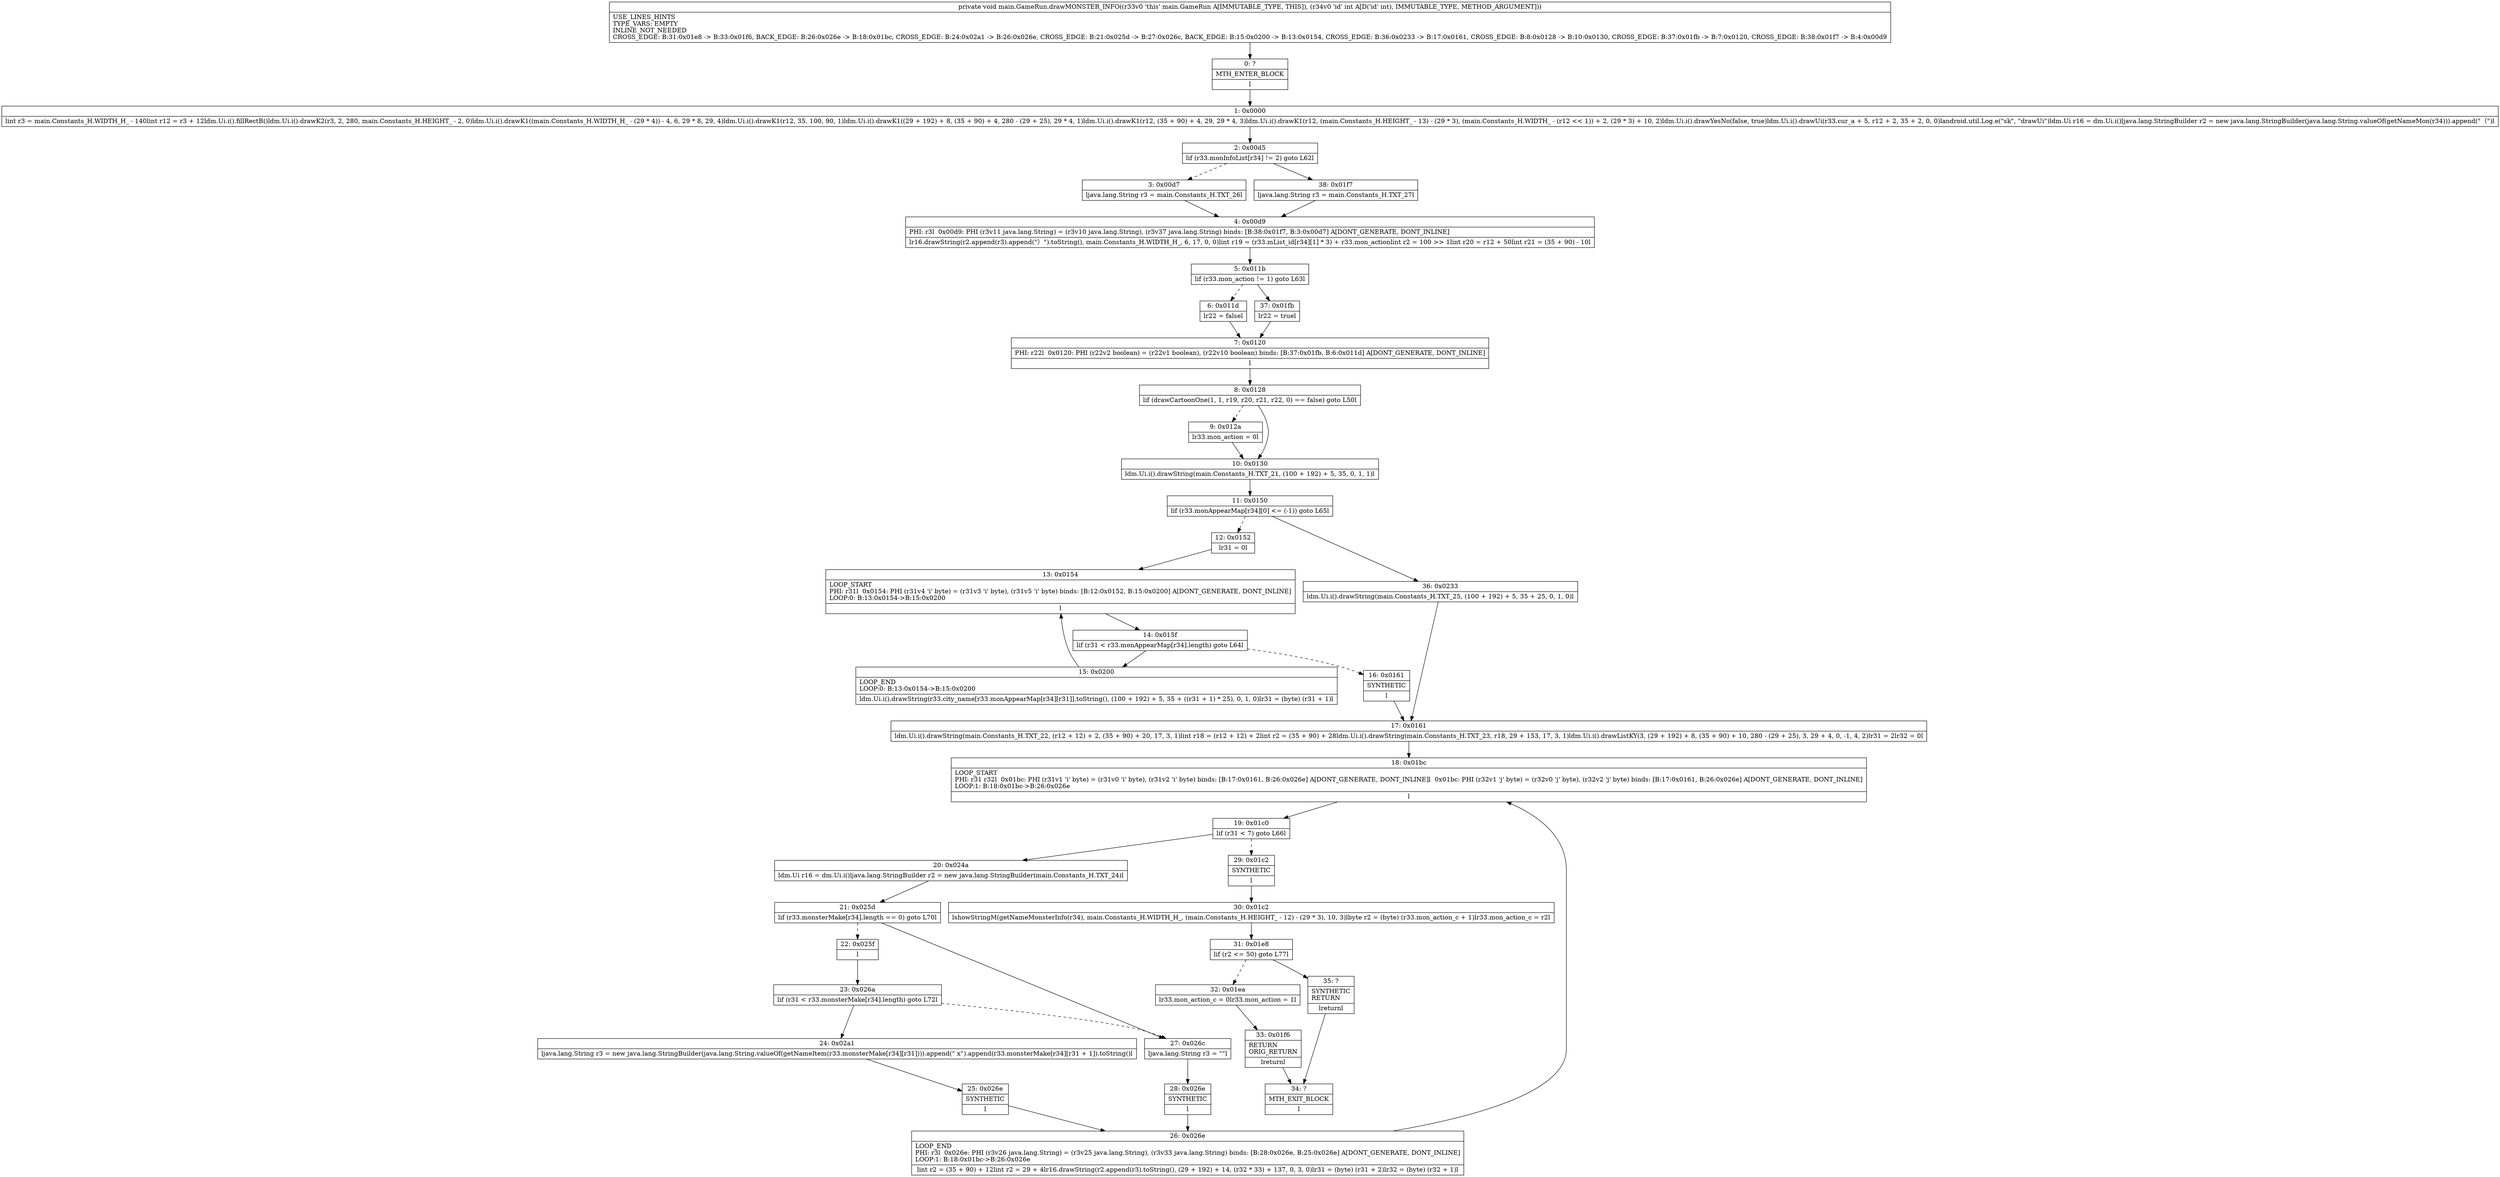 digraph "CFG formain.GameRun.drawMONSTER_INFO(I)V" {
Node_0 [shape=record,label="{0\:\ ?|MTH_ENTER_BLOCK\l|l}"];
Node_1 [shape=record,label="{1\:\ 0x0000|lint r3 = main.Constants_H.WIDTH_H_ \- 140lint r12 = r3 + 12ldm.Ui.i().fillRectB()ldm.Ui.i().drawK2(r3, 2, 280, main.Constants_H.HEIGHT_ \- 2, 0)ldm.Ui.i().drawK1((main.Constants_H.WIDTH_H_ \- (29 * 4)) \- 4, 6, 29 * 8, 29, 4)ldm.Ui.i().drawK1(r12, 35, 100, 90, 1)ldm.Ui.i().drawK1((29 + 192) + 8, (35 + 90) + 4, 280 \- (29 + 25), 29 * 4, 1)ldm.Ui.i().drawK1(r12, (35 + 90) + 4, 29, 29 * 4, 3)ldm.Ui.i().drawK1(r12, (main.Constants_H.HEIGHT_ \- 13) \- (29 * 3), (main.Constants_H.WIDTH_ \- (r12 \<\< 1)) + 2, (29 * 3) + 10, 2)ldm.Ui.i().drawYesNo(false, true)ldm.Ui.i().drawUi(r33.cur_a + 5, r12 + 2, 35 + 2, 0, 0)landroid.util.Log.e(\"sk\", \"drawUi\")ldm.Ui r16 = dm.Ui.i()ljava.lang.StringBuilder r2 = new java.lang.StringBuilder(java.lang.String.valueOf(getNameMon(r34))).append(\"（\")l}"];
Node_2 [shape=record,label="{2\:\ 0x00d5|lif (r33.monInfoList[r34] != 2) goto L62l}"];
Node_3 [shape=record,label="{3\:\ 0x00d7|ljava.lang.String r3 = main.Constants_H.TXT_26l}"];
Node_4 [shape=record,label="{4\:\ 0x00d9|PHI: r3l  0x00d9: PHI (r3v11 java.lang.String) = (r3v10 java.lang.String), (r3v37 java.lang.String) binds: [B:38:0x01f7, B:3:0x00d7] A[DONT_GENERATE, DONT_INLINE]\l|lr16.drawString(r2.append(r3).append(\"）\").toString(), main.Constants_H.WIDTH_H_, 6, 17, 0, 0)lint r19 = (r33.mList_id[r34][1] * 3) + r33.mon_actionlint r2 = 100 \>\> 1lint r20 = r12 + 50lint r21 = (35 + 90) \- 10l}"];
Node_5 [shape=record,label="{5\:\ 0x011b|lif (r33.mon_action != 1) goto L63l}"];
Node_6 [shape=record,label="{6\:\ 0x011d|lr22 = falsel}"];
Node_7 [shape=record,label="{7\:\ 0x0120|PHI: r22l  0x0120: PHI (r22v2 boolean) = (r22v1 boolean), (r22v10 boolean) binds: [B:37:0x01fb, B:6:0x011d] A[DONT_GENERATE, DONT_INLINE]\l|l}"];
Node_8 [shape=record,label="{8\:\ 0x0128|lif (drawCartoonOne(1, 1, r19, r20, r21, r22, 0) == false) goto L50l}"];
Node_9 [shape=record,label="{9\:\ 0x012a|lr33.mon_action = 0l}"];
Node_10 [shape=record,label="{10\:\ 0x0130|ldm.Ui.i().drawString(main.Constants_H.TXT_21, (100 + 192) + 5, 35, 0, 1, 1)l}"];
Node_11 [shape=record,label="{11\:\ 0x0150|lif (r33.monAppearMap[r34][0] \<= (\-1)) goto L65l}"];
Node_12 [shape=record,label="{12\:\ 0x0152|lr31 = 0l}"];
Node_13 [shape=record,label="{13\:\ 0x0154|LOOP_START\lPHI: r31l  0x0154: PHI (r31v4 'i' byte) = (r31v3 'i' byte), (r31v5 'i' byte) binds: [B:12:0x0152, B:15:0x0200] A[DONT_GENERATE, DONT_INLINE]\lLOOP:0: B:13:0x0154\-\>B:15:0x0200\l|l}"];
Node_14 [shape=record,label="{14\:\ 0x015f|lif (r31 \< r33.monAppearMap[r34].length) goto L64l}"];
Node_15 [shape=record,label="{15\:\ 0x0200|LOOP_END\lLOOP:0: B:13:0x0154\-\>B:15:0x0200\l|ldm.Ui.i().drawString(r33.city_name[r33.monAppearMap[r34][r31]].toString(), (100 + 192) + 5, 35 + ((r31 + 1) * 25), 0, 1, 0)lr31 = (byte) (r31 + 1)l}"];
Node_16 [shape=record,label="{16\:\ 0x0161|SYNTHETIC\l|l}"];
Node_17 [shape=record,label="{17\:\ 0x0161|ldm.Ui.i().drawString(main.Constants_H.TXT_22, (r12 + 12) + 2, (35 + 90) + 20, 17, 3, 1)lint r18 = (r12 + 12) + 2lint r2 = (35 + 90) + 28ldm.Ui.i().drawString(main.Constants_H.TXT_23, r18, 29 + 153, 17, 3, 1)ldm.Ui.i().drawListKY(3, (29 + 192) + 8, (35 + 90) + 10, 280 \- (29 + 25), 3, 29 + 4, 0, \-1, 4, 2)lr31 = 2lr32 = 0l}"];
Node_18 [shape=record,label="{18\:\ 0x01bc|LOOP_START\lPHI: r31 r32l  0x01bc: PHI (r31v1 'i' byte) = (r31v0 'i' byte), (r31v2 'i' byte) binds: [B:17:0x0161, B:26:0x026e] A[DONT_GENERATE, DONT_INLINE]l  0x01bc: PHI (r32v1 'j' byte) = (r32v0 'j' byte), (r32v2 'j' byte) binds: [B:17:0x0161, B:26:0x026e] A[DONT_GENERATE, DONT_INLINE]\lLOOP:1: B:18:0x01bc\-\>B:26:0x026e\l|l}"];
Node_19 [shape=record,label="{19\:\ 0x01c0|lif (r31 \< 7) goto L66l}"];
Node_20 [shape=record,label="{20\:\ 0x024a|ldm.Ui r16 = dm.Ui.i()ljava.lang.StringBuilder r2 = new java.lang.StringBuilder(main.Constants_H.TXT_24)l}"];
Node_21 [shape=record,label="{21\:\ 0x025d|lif (r33.monsterMake[r34].length == 0) goto L70l}"];
Node_22 [shape=record,label="{22\:\ 0x025f|l}"];
Node_23 [shape=record,label="{23\:\ 0x026a|lif (r31 \< r33.monsterMake[r34].length) goto L72l}"];
Node_24 [shape=record,label="{24\:\ 0x02a1|ljava.lang.String r3 = new java.lang.StringBuilder(java.lang.String.valueOf(getNameItem(r33.monsterMake[r34][r31]))).append(\" x\").append(r33.monsterMake[r34][r31 + 1]).toString()l}"];
Node_25 [shape=record,label="{25\:\ 0x026e|SYNTHETIC\l|l}"];
Node_26 [shape=record,label="{26\:\ 0x026e|LOOP_END\lPHI: r3l  0x026e: PHI (r3v26 java.lang.String) = (r3v25 java.lang.String), (r3v33 java.lang.String) binds: [B:28:0x026e, B:25:0x026e] A[DONT_GENERATE, DONT_INLINE]\lLOOP:1: B:18:0x01bc\-\>B:26:0x026e\l|lint r2 = (35 + 90) + 12lint r2 = 29 + 4lr16.drawString(r2.append(r3).toString(), (29 + 192) + 14, (r32 * 33) + 137, 0, 3, 0)lr31 = (byte) (r31 + 2)lr32 = (byte) (r32 + 1)l}"];
Node_27 [shape=record,label="{27\:\ 0x026c|ljava.lang.String r3 = \"\"l}"];
Node_28 [shape=record,label="{28\:\ 0x026e|SYNTHETIC\l|l}"];
Node_29 [shape=record,label="{29\:\ 0x01c2|SYNTHETIC\l|l}"];
Node_30 [shape=record,label="{30\:\ 0x01c2|lshowStringM(getNameMonsterInfo(r34), main.Constants_H.WIDTH_H_, (main.Constants_H.HEIGHT_ \- 12) \- (29 * 3), 10, 3)lbyte r2 = (byte) (r33.mon_action_c + 1)lr33.mon_action_c = r2l}"];
Node_31 [shape=record,label="{31\:\ 0x01e8|lif (r2 \<= 50) goto L77l}"];
Node_32 [shape=record,label="{32\:\ 0x01ea|lr33.mon_action_c = 0lr33.mon_action = 1l}"];
Node_33 [shape=record,label="{33\:\ 0x01f6|RETURN\lORIG_RETURN\l|lreturnl}"];
Node_34 [shape=record,label="{34\:\ ?|MTH_EXIT_BLOCK\l|l}"];
Node_35 [shape=record,label="{35\:\ ?|SYNTHETIC\lRETURN\l|lreturnl}"];
Node_36 [shape=record,label="{36\:\ 0x0233|ldm.Ui.i().drawString(main.Constants_H.TXT_25, (100 + 192) + 5, 35 + 25, 0, 1, 0)l}"];
Node_37 [shape=record,label="{37\:\ 0x01fb|lr22 = truel}"];
Node_38 [shape=record,label="{38\:\ 0x01f7|ljava.lang.String r3 = main.Constants_H.TXT_27l}"];
MethodNode[shape=record,label="{private void main.GameRun.drawMONSTER_INFO((r33v0 'this' main.GameRun A[IMMUTABLE_TYPE, THIS]), (r34v0 'id' int A[D('id' int), IMMUTABLE_TYPE, METHOD_ARGUMENT]))  | USE_LINES_HINTS\lTYPE_VARS: EMPTY\lINLINE_NOT_NEEDED\lCROSS_EDGE: B:31:0x01e8 \-\> B:33:0x01f6, BACK_EDGE: B:26:0x026e \-\> B:18:0x01bc, CROSS_EDGE: B:24:0x02a1 \-\> B:26:0x026e, CROSS_EDGE: B:21:0x025d \-\> B:27:0x026c, BACK_EDGE: B:15:0x0200 \-\> B:13:0x0154, CROSS_EDGE: B:36:0x0233 \-\> B:17:0x0161, CROSS_EDGE: B:8:0x0128 \-\> B:10:0x0130, CROSS_EDGE: B:37:0x01fb \-\> B:7:0x0120, CROSS_EDGE: B:38:0x01f7 \-\> B:4:0x00d9\l}"];
MethodNode -> Node_0;
Node_0 -> Node_1;
Node_1 -> Node_2;
Node_2 -> Node_3[style=dashed];
Node_2 -> Node_38;
Node_3 -> Node_4;
Node_4 -> Node_5;
Node_5 -> Node_6[style=dashed];
Node_5 -> Node_37;
Node_6 -> Node_7;
Node_7 -> Node_8;
Node_8 -> Node_9[style=dashed];
Node_8 -> Node_10;
Node_9 -> Node_10;
Node_10 -> Node_11;
Node_11 -> Node_12[style=dashed];
Node_11 -> Node_36;
Node_12 -> Node_13;
Node_13 -> Node_14;
Node_14 -> Node_15;
Node_14 -> Node_16[style=dashed];
Node_15 -> Node_13;
Node_16 -> Node_17;
Node_17 -> Node_18;
Node_18 -> Node_19;
Node_19 -> Node_20;
Node_19 -> Node_29[style=dashed];
Node_20 -> Node_21;
Node_21 -> Node_22[style=dashed];
Node_21 -> Node_27;
Node_22 -> Node_23;
Node_23 -> Node_27[style=dashed];
Node_23 -> Node_24;
Node_24 -> Node_25;
Node_25 -> Node_26;
Node_26 -> Node_18;
Node_27 -> Node_28;
Node_28 -> Node_26;
Node_29 -> Node_30;
Node_30 -> Node_31;
Node_31 -> Node_32[style=dashed];
Node_31 -> Node_35;
Node_32 -> Node_33;
Node_33 -> Node_34;
Node_35 -> Node_34;
Node_36 -> Node_17;
Node_37 -> Node_7;
Node_38 -> Node_4;
}

